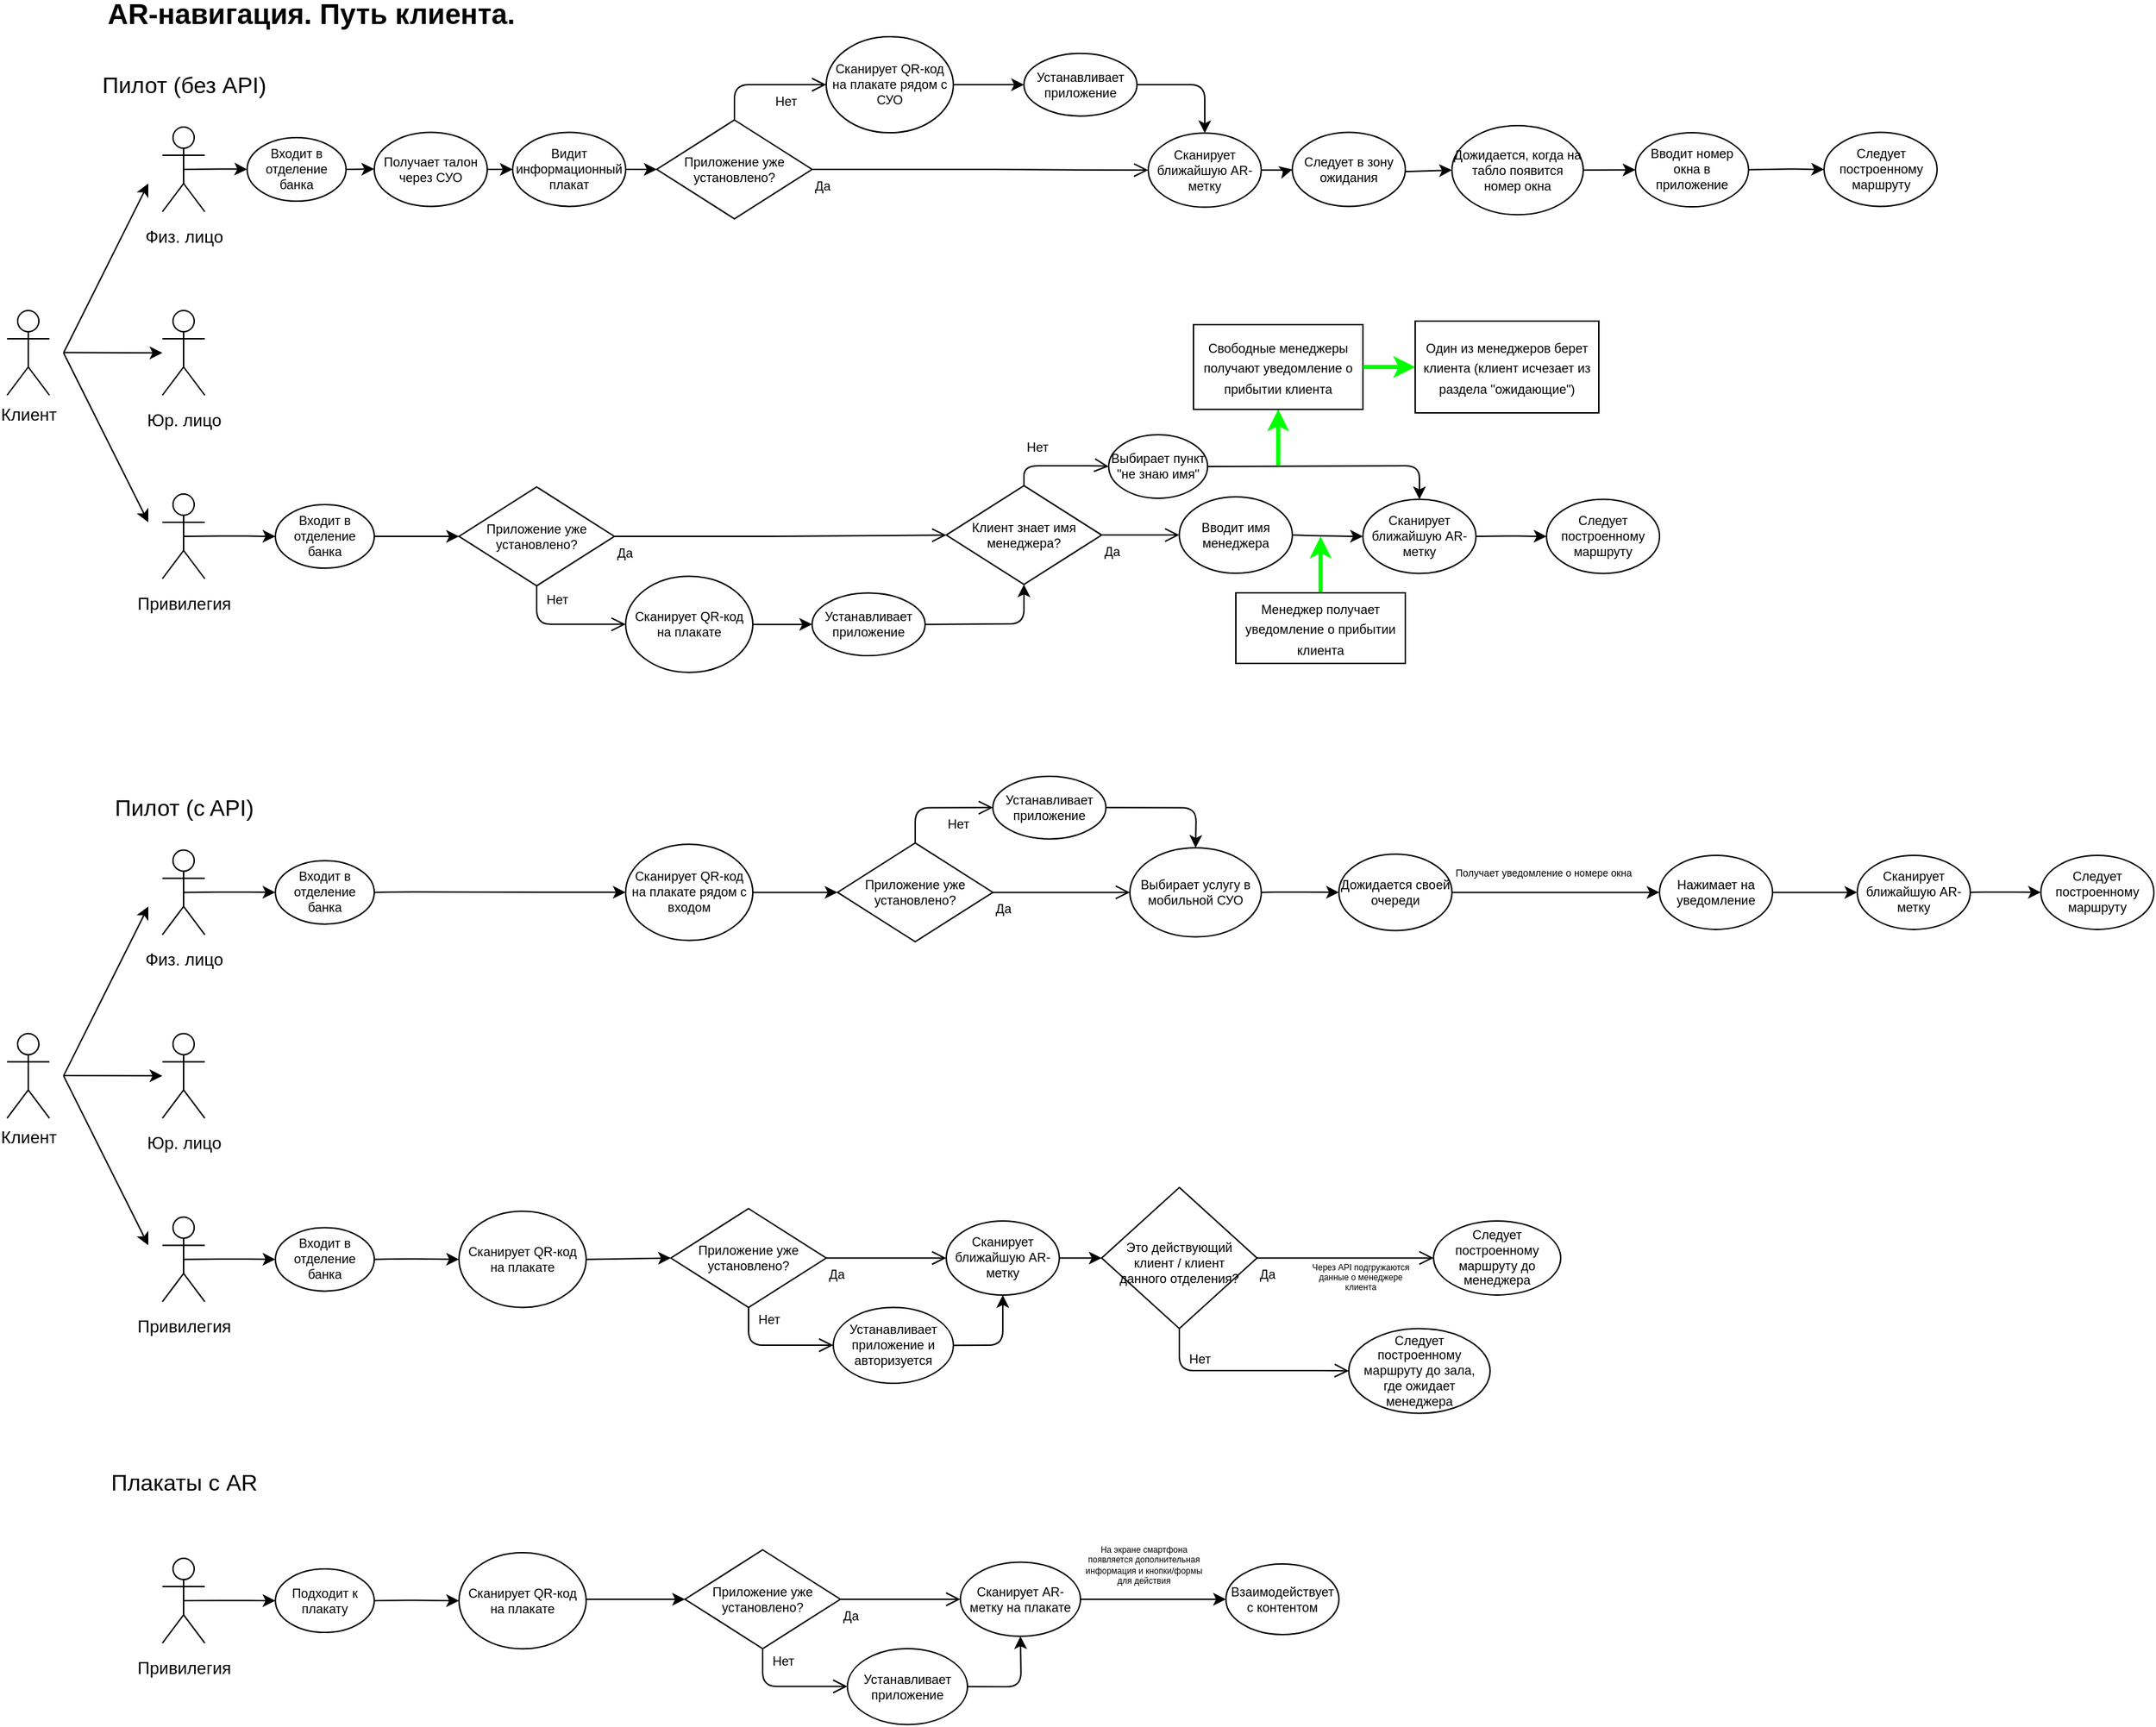 <mxfile version="14.0.3" type="github">
  <diagram id="Rl4V-yFyULAMdKKbUMDl" name="Page-1">
    <mxGraphModel dx="1034" dy="491" grid="1" gridSize="10" guides="1" tooltips="1" connect="1" arrows="1" fold="1" page="1" pageScale="1" pageWidth="827" pageHeight="1169" math="0" shadow="0">
      <root>
        <mxCell id="0" />
        <mxCell id="1" parent="0" />
        <mxCell id="6beYRVkDOcadKEBixAy4-1" value="&lt;p class=&quot;MsoNormal&quot; style=&quot;margin: 0cm 0cm 8pt; line-height: 15.693px; font-size: 20px;&quot;&gt;&lt;span style=&quot;font-size: 20px;&quot;&gt;&lt;span lang=&quot;EN-US&quot; style=&quot;font-size: 20px; line-height: 17.12px;&quot;&gt;AR&lt;/span&gt;&lt;/span&gt;&lt;span style=&quot;font-size: 20px;&quot;&gt;&lt;span style=&quot;font-size: 20px; line-height: 17.12px;&quot;&gt;-навигация. Путь клиента.&lt;/span&gt;&lt;/span&gt;&lt;/p&gt;" style="text;html=1;align=center;verticalAlign=middle;resizable=0;points=[];autosize=1;fontFamily=Helvetica;fontStyle=1;fontSize=20;" parent="1" vertex="1">
          <mxGeometry x="80" y="50" width="310" height="30" as="geometry" />
        </mxCell>
        <mxCell id="6beYRVkDOcadKEBixAy4-2" value="Клиент" style="shape=umlActor;verticalLabelPosition=bottom;verticalAlign=top;html=1;outlineConnect=0;fontFamily=Helvetica;align=center;" parent="1" vertex="1">
          <mxGeometry x="20" y="270" width="30" height="60" as="geometry" />
        </mxCell>
        <mxCell id="6beYRVkDOcadKEBixAy4-3" value="Пилот (без API)" style="text;html=1;align=center;verticalAlign=middle;resizable=0;points=[];autosize=1;fontSize=16;fontFamily=Helvetica;" parent="1" vertex="1">
          <mxGeometry x="80" y="100" width="130" height="20" as="geometry" />
        </mxCell>
        <mxCell id="6beYRVkDOcadKEBixAy4-6" value="" style="endArrow=classic;html=1;fontFamily=Helvetica;fontSize=16;" parent="1" edge="1">
          <mxGeometry width="50" height="50" relative="1" as="geometry">
            <mxPoint x="60" y="300" as="sourcePoint" />
            <mxPoint x="120" y="180" as="targetPoint" />
          </mxGeometry>
        </mxCell>
        <mxCell id="6beYRVkDOcadKEBixAy4-7" value="" style="endArrow=classic;html=1;fontFamily=Helvetica;fontSize=16;" parent="1" edge="1">
          <mxGeometry width="50" height="50" relative="1" as="geometry">
            <mxPoint x="60" y="299.76" as="sourcePoint" />
            <mxPoint x="130" y="300" as="targetPoint" />
          </mxGeometry>
        </mxCell>
        <mxCell id="6beYRVkDOcadKEBixAy4-8" value="" style="endArrow=classic;html=1;fontFamily=Helvetica;fontSize=16;" parent="1" edge="1">
          <mxGeometry width="50" height="50" relative="1" as="geometry">
            <mxPoint x="60" y="300" as="sourcePoint" />
            <mxPoint x="120" y="420" as="targetPoint" />
          </mxGeometry>
        </mxCell>
        <mxCell id="6beYRVkDOcadKEBixAy4-9" value="&lt;font style=&quot;font-size: 12px&quot;&gt;Физ. лицо&lt;/font&gt;" style="shape=umlActor;verticalLabelPosition=bottom;verticalAlign=top;html=1;outlineConnect=0;fontFamily=Helvetica;fontSize=16;align=center;" parent="1" vertex="1">
          <mxGeometry x="130" y="140" width="30" height="60" as="geometry" />
        </mxCell>
        <mxCell id="6beYRVkDOcadKEBixAy4-10" value="&lt;font style=&quot;font-size: 12px&quot;&gt;Юр. лицо&lt;/font&gt;" style="shape=umlActor;verticalLabelPosition=bottom;verticalAlign=top;html=1;outlineConnect=0;fontFamily=Helvetica;fontSize=16;align=center;" parent="1" vertex="1">
          <mxGeometry x="130" y="270" width="30" height="60" as="geometry" />
        </mxCell>
        <mxCell id="6beYRVkDOcadKEBixAy4-11" value="&lt;font style=&quot;font-size: 12px&quot;&gt;Привилегия&lt;/font&gt;" style="shape=umlActor;verticalLabelPosition=bottom;verticalAlign=top;html=1;outlineConnect=0;fontFamily=Helvetica;fontSize=16;align=center;" parent="1" vertex="1">
          <mxGeometry x="130" y="400" width="30" height="60" as="geometry" />
        </mxCell>
        <mxCell id="6beYRVkDOcadKEBixAy4-12" value="" style="endArrow=classic;html=1;fontFamily=Helvetica;fontSize=16;entryX=0;entryY=0.5;entryDx=0;entryDy=0;exitX=0.5;exitY=0.5;exitDx=0;exitDy=0;exitPerimeter=0;" parent="1" source="6beYRVkDOcadKEBixAy4-9" target="6beYRVkDOcadKEBixAy4-17" edge="1">
          <mxGeometry width="50" height="50" relative="1" as="geometry">
            <mxPoint x="170" y="169.71" as="sourcePoint" />
            <mxPoint x="200" y="169.71" as="targetPoint" />
            <Array as="points">
              <mxPoint x="180" y="169.71" />
            </Array>
          </mxGeometry>
        </mxCell>
        <mxCell id="6beYRVkDOcadKEBixAy4-17" value="Входит в отделение банка" style="ellipse;fontFamily=Helvetica;fontSize=9;align=center;verticalAlign=middle;horizontal=1;spacing=2;whiteSpace=wrap;html=1;" parent="1" vertex="1">
          <mxGeometry x="190" y="147.5" width="70" height="45" as="geometry" />
        </mxCell>
        <mxCell id="6beYRVkDOcadKEBixAy4-24" value="" style="endArrow=classic;html=1;fontFamily=Helvetica;fontSize=16;entryX=0;entryY=0.5;entryDx=0;entryDy=0;exitX=0.5;exitY=0.5;exitDx=0;exitDy=0;exitPerimeter=0;" parent="1" source="6beYRVkDOcadKEBixAy4-11" target="6beYRVkDOcadKEBixAy4-25" edge="1">
          <mxGeometry width="50" height="50" relative="1" as="geometry">
            <mxPoint x="170" y="429.71" as="sourcePoint" />
            <mxPoint x="200" y="429.71" as="targetPoint" />
            <Array as="points">
              <mxPoint x="180" y="429.71" />
            </Array>
          </mxGeometry>
        </mxCell>
        <mxCell id="zda39viZkUBvIgCVlpMY-14" value="" style="edgeStyle=orthogonalEdgeStyle;rounded=0;orthogonalLoop=1;jettySize=auto;html=1;strokeColor=#000000;strokeWidth=1;" edge="1" parent="1" source="6beYRVkDOcadKEBixAy4-25" target="6beYRVkDOcadKEBixAy4-73">
          <mxGeometry relative="1" as="geometry" />
        </mxCell>
        <mxCell id="6beYRVkDOcadKEBixAy4-25" value="Входит в отделение банка" style="ellipse;fontFamily=Helvetica;fontSize=9;align=center;verticalAlign=middle;horizontal=1;spacing=2;whiteSpace=wrap;html=1;" parent="1" vertex="1">
          <mxGeometry x="210" y="407.5" width="70" height="45" as="geometry" />
        </mxCell>
        <mxCell id="6beYRVkDOcadKEBixAy4-32" value="" style="endArrow=classic;html=1;fontFamily=Helvetica;fontSize=16;entryX=0;entryY=0.5;entryDx=0;entryDy=0;exitX=1;exitY=0.5;exitDx=0;exitDy=0;" parent="1" source="6beYRVkDOcadKEBixAy4-17" target="6beYRVkDOcadKEBixAy4-33" edge="1">
          <mxGeometry width="50" height="50" relative="1" as="geometry">
            <mxPoint x="262" y="170" as="sourcePoint" />
            <mxPoint x="300" y="169.71" as="targetPoint" />
            <Array as="points">
              <mxPoint x="280" y="169.71" />
            </Array>
          </mxGeometry>
        </mxCell>
        <mxCell id="zda39viZkUBvIgCVlpMY-19" value="" style="edgeStyle=orthogonalEdgeStyle;rounded=0;orthogonalLoop=1;jettySize=auto;html=1;strokeColor=#000000;strokeWidth=1;" edge="1" parent="1" source="6beYRVkDOcadKEBixAy4-33" target="zda39viZkUBvIgCVlpMY-18">
          <mxGeometry relative="1" as="geometry" />
        </mxCell>
        <mxCell id="6beYRVkDOcadKEBixAy4-33" value="Получает талон через СУО" style="ellipse;fontFamily=Helvetica;fontSize=9;align=center;verticalAlign=middle;horizontal=1;spacing=2;whiteSpace=wrap;html=1;" parent="1" vertex="1">
          <mxGeometry x="280" y="143.75" width="80" height="52.5" as="geometry" />
        </mxCell>
        <mxCell id="zda39viZkUBvIgCVlpMY-11" value="" style="edgeStyle=orthogonalEdgeStyle;rounded=0;orthogonalLoop=1;jettySize=auto;html=1;strokeWidth=1;" edge="1" parent="1" source="6beYRVkDOcadKEBixAy4-35" target="6beYRVkDOcadKEBixAy4-50">
          <mxGeometry relative="1" as="geometry" />
        </mxCell>
        <mxCell id="6beYRVkDOcadKEBixAy4-35" value="Сканирует QR-код на плакате рядом с СУО" style="ellipse;fontFamily=Helvetica;fontSize=9;align=center;verticalAlign=middle;horizontal=1;spacing=2;whiteSpace=wrap;html=1;" parent="1" vertex="1">
          <mxGeometry x="600" y="75.94" width="90" height="68.12" as="geometry" />
        </mxCell>
        <mxCell id="6beYRVkDOcadKEBixAy4-46" value="Приложение уже установлено?" style="rhombus;whiteSpace=wrap;html=1;fontFamily=Helvetica;fontSize=9;align=center;fillColor=none;" parent="1" vertex="1">
          <mxGeometry x="480" y="135" width="110" height="70" as="geometry" />
        </mxCell>
        <mxCell id="6beYRVkDOcadKEBixAy4-47" value="Нет" style="edgeStyle=orthogonalEdgeStyle;html=1;align=left;verticalAlign=bottom;endArrow=open;endSize=8;fontFamily=Helvetica;fontSize=9;exitX=0.5;exitY=0;exitDx=0;exitDy=0;" parent="1" source="6beYRVkDOcadKEBixAy4-46" edge="1">
          <mxGeometry x="0.143" y="-20" relative="1" as="geometry">
            <mxPoint x="600" y="110" as="targetPoint" />
            <Array as="points">
              <mxPoint x="535" y="110" />
            </Array>
            <mxPoint as="offset" />
          </mxGeometry>
        </mxCell>
        <mxCell id="6beYRVkDOcadKEBixAy4-48" value="Да" style="edgeStyle=orthogonalEdgeStyle;html=1;align=left;verticalAlign=top;endArrow=open;endSize=8;fontFamily=Helvetica;fontSize=9;exitX=1;exitY=0.5;exitDx=0;exitDy=0;entryX=0;entryY=0.5;entryDx=0;entryDy=0;" parent="1" source="6beYRVkDOcadKEBixAy4-46" target="zda39viZkUBvIgCVlpMY-20" edge="1">
          <mxGeometry x="-1" relative="1" as="geometry">
            <mxPoint x="820" y="170" as="targetPoint" />
            <mxPoint x="750" y="170" as="sourcePoint" />
          </mxGeometry>
        </mxCell>
        <mxCell id="6beYRVkDOcadKEBixAy4-49" value="" style="endArrow=classic;html=1;fontFamily=Helvetica;fontSize=9;entryX=0;entryY=0.5;entryDx=0;entryDy=0;" parent="1" target="6beYRVkDOcadKEBixAy4-46" edge="1">
          <mxGeometry width="50" height="50" relative="1" as="geometry">
            <mxPoint x="440" y="170" as="sourcePoint" />
            <mxPoint x="610" y="170" as="targetPoint" />
          </mxGeometry>
        </mxCell>
        <mxCell id="6beYRVkDOcadKEBixAy4-50" value="Устанавливает приложение" style="ellipse;fontFamily=Helvetica;fontSize=9;align=center;verticalAlign=middle;horizontal=1;spacing=2;whiteSpace=wrap;html=1;" parent="1" vertex="1">
          <mxGeometry x="740" y="87.82" width="80" height="44.37" as="geometry" />
        </mxCell>
        <mxCell id="6beYRVkDOcadKEBixAy4-52" value="" style="endArrow=classic;html=1;strokeColor=#000000;fontFamily=Helvetica;fontSize=9;exitX=1;exitY=0.5;exitDx=0;exitDy=0;entryX=0.5;entryY=0;entryDx=0;entryDy=0;" parent="1" source="6beYRVkDOcadKEBixAy4-50" target="zda39viZkUBvIgCVlpMY-20" edge="1">
          <mxGeometry width="50" height="50" relative="1" as="geometry">
            <mxPoint x="820" y="110" as="sourcePoint" />
            <mxPoint x="870" y="130" as="targetPoint" />
            <Array as="points">
              <mxPoint x="868" y="110" />
            </Array>
          </mxGeometry>
        </mxCell>
        <mxCell id="6beYRVkDOcadKEBixAy4-53" value="Дожидается, когда на табло появится номер окна" style="ellipse;fontFamily=Helvetica;fontSize=9;align=center;verticalAlign=middle;horizontal=1;spacing=2;whiteSpace=wrap;html=1;" parent="1" vertex="1">
          <mxGeometry x="1043" y="138.99" width="93" height="63.13" as="geometry" />
        </mxCell>
        <mxCell id="6beYRVkDOcadKEBixAy4-54" value="" style="endArrow=classic;html=1;fontFamily=Helvetica;fontSize=16;exitX=1;exitY=0.5;exitDx=0;exitDy=0;entryX=0;entryY=0.5;entryDx=0;entryDy=0;" parent="1" source="6beYRVkDOcadKEBixAy4-53" target="6beYRVkDOcadKEBixAy4-55" edge="1">
          <mxGeometry width="50" height="50" relative="1" as="geometry">
            <mxPoint x="1006.5" y="169.71" as="sourcePoint" />
            <mxPoint x="1036.5" y="169.71" as="targetPoint" />
            <Array as="points" />
          </mxGeometry>
        </mxCell>
        <mxCell id="6beYRVkDOcadKEBixAy4-55" value="Вводит номер окна в приложение" style="ellipse;fontFamily=Helvetica;fontSize=9;align=center;verticalAlign=middle;horizontal=1;spacing=2;whiteSpace=wrap;html=1;" parent="1" vertex="1">
          <mxGeometry x="1173" y="144.06" width="80" height="52.5" as="geometry" />
        </mxCell>
        <mxCell id="6beYRVkDOcadKEBixAy4-63" value="" style="endArrow=classic;html=1;fontFamily=Helvetica;fontSize=16;exitX=1;exitY=0.5;exitDx=0;exitDy=0;entryX=0;entryY=0.5;entryDx=0;entryDy=0;" parent="1" source="6beYRVkDOcadKEBixAy4-55" target="6beYRVkDOcadKEBixAy4-64" edge="1">
          <mxGeometry width="50" height="50" relative="1" as="geometry">
            <mxPoint x="1256.5" y="170" as="sourcePoint" />
            <mxPoint x="1296.5" y="169.71" as="targetPoint" />
            <Array as="points">
              <mxPoint x="1276.5" y="169.71" />
            </Array>
          </mxGeometry>
        </mxCell>
        <mxCell id="6beYRVkDOcadKEBixAy4-64" value="Следует построенному маршруту" style="ellipse;fontFamily=Helvetica;fontSize=9;align=center;verticalAlign=middle;horizontal=1;spacing=2;whiteSpace=wrap;html=1;" parent="1" vertex="1">
          <mxGeometry x="1306.5" y="143.75" width="80" height="52.5" as="geometry" />
        </mxCell>
        <mxCell id="zda39viZkUBvIgCVlpMY-17" value="" style="edgeStyle=orthogonalEdgeStyle;rounded=0;orthogonalLoop=1;jettySize=auto;html=1;strokeColor=#000000;strokeWidth=1;" edge="1" parent="1" source="6beYRVkDOcadKEBixAy4-66" target="6beYRVkDOcadKEBixAy4-80">
          <mxGeometry relative="1" as="geometry" />
        </mxCell>
        <mxCell id="6beYRVkDOcadKEBixAy4-66" value="Сканирует QR-код на плакате" style="ellipse;fontFamily=Helvetica;fontSize=9;align=center;verticalAlign=middle;horizontal=1;spacing=2;whiteSpace=wrap;html=1;" parent="1" vertex="1">
          <mxGeometry x="458" y="458.25" width="90" height="68.12" as="geometry" />
        </mxCell>
        <mxCell id="6beYRVkDOcadKEBixAy4-73" value="Приложение уже установлено?" style="rhombus;whiteSpace=wrap;html=1;fontFamily=Helvetica;fontSize=9;align=center;fillColor=none;" parent="1" vertex="1">
          <mxGeometry x="340" y="395" width="110" height="70" as="geometry" />
        </mxCell>
        <mxCell id="6beYRVkDOcadKEBixAy4-74" value="Нет" style="edgeStyle=orthogonalEdgeStyle;html=1;align=left;verticalAlign=bottom;endArrow=open;endSize=8;fontFamily=Helvetica;fontSize=9;exitX=0.5;exitY=1;exitDx=0;exitDy=0;entryX=0;entryY=0.5;entryDx=0;entryDy=0;" parent="1" source="6beYRVkDOcadKEBixAy4-73" target="6beYRVkDOcadKEBixAy4-66" edge="1">
          <mxGeometry x="-0.606" y="5" relative="1" as="geometry">
            <mxPoint x="450" y="490" as="targetPoint" />
            <Array as="points">
              <mxPoint x="395" y="492" />
            </Array>
            <mxPoint as="offset" />
          </mxGeometry>
        </mxCell>
        <mxCell id="6beYRVkDOcadKEBixAy4-75" value="Да" style="edgeStyle=orthogonalEdgeStyle;html=1;align=left;verticalAlign=top;endArrow=open;endSize=8;fontFamily=Helvetica;fontSize=9;exitX=1;exitY=0.5;exitDx=0;exitDy=0;" parent="1" source="6beYRVkDOcadKEBixAy4-73" target="6beYRVkDOcadKEBixAy4-84" edge="1">
          <mxGeometry x="-1" relative="1" as="geometry">
            <mxPoint x="535" y="429.06" as="targetPoint" />
            <mxPoint x="470" y="429.06" as="sourcePoint" />
          </mxGeometry>
        </mxCell>
        <mxCell id="6beYRVkDOcadKEBixAy4-80" value="Устанавливает приложение" style="ellipse;fontFamily=Helvetica;fontSize=9;align=center;verticalAlign=middle;horizontal=1;spacing=2;whiteSpace=wrap;html=1;" parent="1" vertex="1">
          <mxGeometry x="590" y="470.13" width="80" height="44.37" as="geometry" />
        </mxCell>
        <mxCell id="6beYRVkDOcadKEBixAy4-81" value="" style="endArrow=classic;html=1;strokeColor=#000000;fontFamily=Helvetica;fontSize=9;entryX=0.5;entryY=1;entryDx=0;entryDy=0;exitX=1;exitY=0.5;exitDx=0;exitDy=0;" parent="1" source="6beYRVkDOcadKEBixAy4-80" target="6beYRVkDOcadKEBixAy4-84" edge="1">
          <mxGeometry width="50" height="50" relative="1" as="geometry">
            <mxPoint x="670" y="492" as="sourcePoint" />
            <mxPoint x="745" y="470" as="targetPoint" />
            <Array as="points">
              <mxPoint x="740" y="492" />
            </Array>
          </mxGeometry>
        </mxCell>
        <mxCell id="6beYRVkDOcadKEBixAy4-84" value="Клиент знает имя менеджера?" style="rhombus;whiteSpace=wrap;html=1;fontFamily=Helvetica;fontSize=9;align=center;fillColor=none;" parent="1" vertex="1">
          <mxGeometry x="685" y="394.06" width="110" height="70" as="geometry" />
        </mxCell>
        <mxCell id="6beYRVkDOcadKEBixAy4-85" value="Нет" style="edgeStyle=orthogonalEdgeStyle;html=1;align=left;verticalAlign=bottom;endArrow=open;endSize=8;fontFamily=Helvetica;fontSize=9;exitX=0.5;exitY=0;exitDx=0;exitDy=0;entryX=0;entryY=0.5;entryDx=0;entryDy=0;" parent="1" source="6beYRVkDOcadKEBixAy4-84" target="6beYRVkDOcadKEBixAy4-88" edge="1">
          <mxGeometry x="-0.606" y="5" relative="1" as="geometry">
            <mxPoint x="795" y="380" as="targetPoint" />
            <Array as="points">
              <mxPoint x="740" y="380" />
              <mxPoint x="795" y="380" />
            </Array>
            <mxPoint as="offset" />
          </mxGeometry>
        </mxCell>
        <mxCell id="6beYRVkDOcadKEBixAy4-86" value="Да" style="edgeStyle=orthogonalEdgeStyle;html=1;align=left;verticalAlign=top;endArrow=open;endSize=8;fontFamily=Helvetica;fontSize=9;exitX=1;exitY=0.5;exitDx=0;exitDy=0;entryX=0;entryY=0.5;entryDx=0;entryDy=0;" parent="1" source="6beYRVkDOcadKEBixAy4-84" target="6beYRVkDOcadKEBixAy4-87" edge="1">
          <mxGeometry x="-1" relative="1" as="geometry">
            <mxPoint x="840" y="429" as="targetPoint" />
            <mxPoint x="815" y="429.06" as="sourcePoint" />
          </mxGeometry>
        </mxCell>
        <mxCell id="6beYRVkDOcadKEBixAy4-87" value="Вводит имя менеджера" style="ellipse;fontFamily=Helvetica;fontSize=9;align=center;verticalAlign=middle;horizontal=1;spacing=2;whiteSpace=wrap;html=1;" parent="1" vertex="1">
          <mxGeometry x="850" y="402.03" width="80" height="54.06" as="geometry" />
        </mxCell>
        <mxCell id="6beYRVkDOcadKEBixAy4-88" value="Выбирает пункт &quot;не знаю имя&quot;" style="ellipse;fontFamily=Helvetica;fontSize=9;align=center;verticalAlign=middle;horizontal=1;spacing=2;whiteSpace=wrap;html=1;" parent="1" vertex="1">
          <mxGeometry x="800" y="357.97" width="70" height="45" as="geometry" />
        </mxCell>
        <mxCell id="6beYRVkDOcadKEBixAy4-90" value="" style="endArrow=classic;html=1;fontFamily=Helvetica;fontSize=16;exitX=1;exitY=0.5;exitDx=0;exitDy=0;entryX=0;entryY=0.5;entryDx=0;entryDy=0;" parent="1" source="6beYRVkDOcadKEBixAy4-87" target="6beYRVkDOcadKEBixAy4-91" edge="1">
          <mxGeometry width="50" height="50" relative="1" as="geometry">
            <mxPoint x="940.0" y="429.71" as="sourcePoint" />
            <mxPoint x="970.0" y="429.71" as="targetPoint" />
            <Array as="points">
              <mxPoint x="950" y="429.71" />
            </Array>
          </mxGeometry>
        </mxCell>
        <mxCell id="6beYRVkDOcadKEBixAy4-91" value="Сканирует ближайшую AR-метку" style="ellipse;fontFamily=Helvetica;fontSize=9;align=center;verticalAlign=middle;horizontal=1;spacing=2;whiteSpace=wrap;html=1;" parent="1" vertex="1">
          <mxGeometry x="980" y="403.75" width="80" height="52.5" as="geometry" />
        </mxCell>
        <mxCell id="6beYRVkDOcadKEBixAy4-92" value="" style="endArrow=classic;html=1;fontFamily=Helvetica;fontSize=16;exitX=1;exitY=0.5;exitDx=0;exitDy=0;entryX=0;entryY=0.5;entryDx=0;entryDy=0;" parent="1" source="6beYRVkDOcadKEBixAy4-91" target="6beYRVkDOcadKEBixAy4-93" edge="1">
          <mxGeometry width="50" height="50" relative="1" as="geometry">
            <mxPoint x="1070" y="429.71" as="sourcePoint" />
            <mxPoint x="1100" y="429.71" as="targetPoint" />
            <Array as="points">
              <mxPoint x="1080" y="429.71" />
            </Array>
          </mxGeometry>
        </mxCell>
        <mxCell id="6beYRVkDOcadKEBixAy4-93" value="Следует построенному маршруту" style="ellipse;fontFamily=Helvetica;fontSize=9;align=center;verticalAlign=middle;horizontal=1;spacing=2;whiteSpace=wrap;html=1;" parent="1" vertex="1">
          <mxGeometry x="1110" y="403.75" width="80" height="52.5" as="geometry" />
        </mxCell>
        <mxCell id="6beYRVkDOcadKEBixAy4-95" value="" style="endArrow=classic;html=1;labelBackgroundColor=none;strokeColor=#000000;fontFamily=Helvetica;fontSize=9;fontColor=#999999;exitX=1;exitY=0.5;exitDx=0;exitDy=0;entryX=0.5;entryY=0;entryDx=0;entryDy=0;" parent="1" source="6beYRVkDOcadKEBixAy4-88" target="6beYRVkDOcadKEBixAy4-91" edge="1">
          <mxGeometry width="50" height="50" relative="1" as="geometry">
            <mxPoint x="880" y="380" as="sourcePoint" />
            <mxPoint x="1020" y="400" as="targetPoint" />
            <Array as="points">
              <mxPoint x="1020" y="380" />
            </Array>
          </mxGeometry>
        </mxCell>
        <mxCell id="xebTYlJ-SDRPZuFSlQb_-50" value="Клиент" style="shape=umlActor;verticalLabelPosition=bottom;verticalAlign=top;html=1;outlineConnect=0;fontFamily=Helvetica;align=center;" parent="1" vertex="1">
          <mxGeometry x="20" y="782.19" width="30" height="60" as="geometry" />
        </mxCell>
        <mxCell id="xebTYlJ-SDRPZuFSlQb_-51" value="Пилот (c API)" style="text;html=1;align=center;verticalAlign=middle;resizable=0;points=[];autosize=1;fontSize=16;fontFamily=Helvetica;" parent="1" vertex="1">
          <mxGeometry x="85" y="612.19" width="120" height="20" as="geometry" />
        </mxCell>
        <mxCell id="xebTYlJ-SDRPZuFSlQb_-52" value="" style="endArrow=classic;html=1;fontFamily=Helvetica;fontSize=16;" parent="1" edge="1">
          <mxGeometry width="50" height="50" relative="1" as="geometry">
            <mxPoint x="60.0" y="812.19" as="sourcePoint" />
            <mxPoint x="120.0" y="692.19" as="targetPoint" />
          </mxGeometry>
        </mxCell>
        <mxCell id="xebTYlJ-SDRPZuFSlQb_-53" value="" style="endArrow=classic;html=1;fontFamily=Helvetica;fontSize=16;" parent="1" edge="1">
          <mxGeometry width="50" height="50" relative="1" as="geometry">
            <mxPoint x="60.0" y="811.95" as="sourcePoint" />
            <mxPoint x="130.0" y="812.19" as="targetPoint" />
          </mxGeometry>
        </mxCell>
        <mxCell id="xebTYlJ-SDRPZuFSlQb_-54" value="" style="endArrow=classic;html=1;fontFamily=Helvetica;fontSize=16;" parent="1" edge="1">
          <mxGeometry width="50" height="50" relative="1" as="geometry">
            <mxPoint x="60.0" y="812.19" as="sourcePoint" />
            <mxPoint x="120.0" y="932.19" as="targetPoint" />
          </mxGeometry>
        </mxCell>
        <mxCell id="xebTYlJ-SDRPZuFSlQb_-55" value="&lt;font style=&quot;font-size: 12px&quot;&gt;Физ. лицо&lt;/font&gt;" style="shape=umlActor;verticalLabelPosition=bottom;verticalAlign=top;html=1;outlineConnect=0;fontFamily=Helvetica;fontSize=16;align=center;" parent="1" vertex="1">
          <mxGeometry x="130" y="652.19" width="30" height="60" as="geometry" />
        </mxCell>
        <mxCell id="xebTYlJ-SDRPZuFSlQb_-56" value="&lt;font style=&quot;font-size: 12px&quot;&gt;Юр. лицо&lt;/font&gt;" style="shape=umlActor;verticalLabelPosition=bottom;verticalAlign=top;html=1;outlineConnect=0;fontFamily=Helvetica;fontSize=16;align=center;" parent="1" vertex="1">
          <mxGeometry x="130" y="782.19" width="30" height="60" as="geometry" />
        </mxCell>
        <mxCell id="xebTYlJ-SDRPZuFSlQb_-57" value="&lt;font style=&quot;font-size: 12px&quot;&gt;Привилегия&lt;/font&gt;" style="shape=umlActor;verticalLabelPosition=bottom;verticalAlign=top;html=1;outlineConnect=0;fontFamily=Helvetica;fontSize=16;align=center;" parent="1" vertex="1">
          <mxGeometry x="130" y="912.19" width="30" height="60" as="geometry" />
        </mxCell>
        <mxCell id="xebTYlJ-SDRPZuFSlQb_-58" value="" style="endArrow=classic;html=1;fontFamily=Helvetica;fontSize=16;entryX=0;entryY=0.5;entryDx=0;entryDy=0;exitX=0.5;exitY=0.5;exitDx=0;exitDy=0;exitPerimeter=0;" parent="1" source="xebTYlJ-SDRPZuFSlQb_-55" target="xebTYlJ-SDRPZuFSlQb_-59" edge="1">
          <mxGeometry width="50" height="50" relative="1" as="geometry">
            <mxPoint x="170" y="681.9" as="sourcePoint" />
            <mxPoint x="200" y="681.9" as="targetPoint" />
            <Array as="points">
              <mxPoint x="180" y="681.9" />
            </Array>
          </mxGeometry>
        </mxCell>
        <mxCell id="xebTYlJ-SDRPZuFSlQb_-59" value="Входит в отделение банка" style="ellipse;fontFamily=Helvetica;fontSize=9;align=center;verticalAlign=middle;horizontal=1;spacing=2;whiteSpace=wrap;html=1;" parent="1" vertex="1">
          <mxGeometry x="210" y="659.69" width="70" height="45" as="geometry" />
        </mxCell>
        <mxCell id="xebTYlJ-SDRPZuFSlQb_-60" value="" style="endArrow=classic;html=1;fontFamily=Helvetica;fontSize=16;entryX=0;entryY=0.5;entryDx=0;entryDy=0;exitX=0.5;exitY=0.5;exitDx=0;exitDy=0;exitPerimeter=0;" parent="1" source="xebTYlJ-SDRPZuFSlQb_-57" target="xebTYlJ-SDRPZuFSlQb_-61" edge="1">
          <mxGeometry width="50" height="50" relative="1" as="geometry">
            <mxPoint x="170" y="941.9" as="sourcePoint" />
            <mxPoint x="200" y="941.9" as="targetPoint" />
            <Array as="points">
              <mxPoint x="180" y="941.9" />
            </Array>
          </mxGeometry>
        </mxCell>
        <mxCell id="xebTYlJ-SDRPZuFSlQb_-61" value="Входит в отделение банка" style="ellipse;fontFamily=Helvetica;fontSize=9;align=center;verticalAlign=middle;horizontal=1;spacing=2;whiteSpace=wrap;html=1;" parent="1" vertex="1">
          <mxGeometry x="210" y="919.69" width="70" height="45" as="geometry" />
        </mxCell>
        <mxCell id="xebTYlJ-SDRPZuFSlQb_-62" value="" style="endArrow=classic;html=1;fontFamily=Helvetica;fontSize=16;entryX=0;entryY=0.5;entryDx=0;entryDy=0;exitX=1;exitY=0.5;exitDx=0;exitDy=0;" parent="1" source="xebTYlJ-SDRPZuFSlQb_-59" target="xebTYlJ-SDRPZuFSlQb_-65" edge="1">
          <mxGeometry width="50" height="50" relative="1" as="geometry">
            <mxPoint x="282" y="682.19" as="sourcePoint" />
            <mxPoint x="330.0" y="682.19" as="targetPoint" />
            <Array as="points">
              <mxPoint x="300" y="681.9" />
            </Array>
          </mxGeometry>
        </mxCell>
        <mxCell id="xebTYlJ-SDRPZuFSlQb_-65" value="Сканирует QR-код на плакате рядом с входом" style="ellipse;fontFamily=Helvetica;fontSize=9;align=center;verticalAlign=middle;horizontal=1;spacing=2;whiteSpace=wrap;html=1;" parent="1" vertex="1">
          <mxGeometry x="458" y="648.13" width="90" height="68.12" as="geometry" />
        </mxCell>
        <mxCell id="xebTYlJ-SDRPZuFSlQb_-66" value="Приложение уже установлено?" style="rhombus;whiteSpace=wrap;html=1;fontFamily=Helvetica;fontSize=9;align=center;fillColor=none;" parent="1" vertex="1">
          <mxGeometry x="608" y="647.19" width="110" height="70" as="geometry" />
        </mxCell>
        <mxCell id="xebTYlJ-SDRPZuFSlQb_-67" value="Нет" style="edgeStyle=orthogonalEdgeStyle;html=1;align=left;verticalAlign=bottom;endArrow=open;endSize=8;fontFamily=Helvetica;fontSize=9;exitX=0.5;exitY=0;exitDx=0;exitDy=0;entryX=0;entryY=0.5;entryDx=0;entryDy=0;" parent="1" source="xebTYlJ-SDRPZuFSlQb_-66" target="xebTYlJ-SDRPZuFSlQb_-70" edge="1">
          <mxGeometry x="0.143" y="-20" relative="1" as="geometry">
            <mxPoint x="708" y="622.19" as="targetPoint" />
            <Array as="points">
              <mxPoint x="663" y="622.19" />
            </Array>
            <mxPoint as="offset" />
          </mxGeometry>
        </mxCell>
        <mxCell id="xebTYlJ-SDRPZuFSlQb_-68" value="Да" style="edgeStyle=orthogonalEdgeStyle;html=1;align=left;verticalAlign=top;endArrow=open;endSize=8;fontFamily=Helvetica;fontSize=9;exitX=1;exitY=0.5;exitDx=0;exitDy=0;entryX=0;entryY=0.5;entryDx=0;entryDy=0;" parent="1" source="xebTYlJ-SDRPZuFSlQb_-66" target="xebTYlJ-SDRPZuFSlQb_-72" edge="1">
          <mxGeometry x="-1" relative="1" as="geometry">
            <mxPoint x="808" y="682.19" as="targetPoint" />
            <mxPoint x="738" y="682.19" as="sourcePoint" />
          </mxGeometry>
        </mxCell>
        <mxCell id="xebTYlJ-SDRPZuFSlQb_-69" value="" style="endArrow=classic;html=1;fontFamily=Helvetica;fontSize=9;exitX=1;exitY=0.5;exitDx=0;exitDy=0;entryX=0;entryY=0.5;entryDx=0;entryDy=0;" parent="1" source="xebTYlJ-SDRPZuFSlQb_-65" target="xebTYlJ-SDRPZuFSlQb_-66" edge="1">
          <mxGeometry width="50" height="50" relative="1" as="geometry">
            <mxPoint x="558" y="682.19" as="sourcePoint" />
            <mxPoint x="598" y="682.19" as="targetPoint" />
          </mxGeometry>
        </mxCell>
        <mxCell id="xebTYlJ-SDRPZuFSlQb_-70" value="Устанавливает приложение" style="ellipse;fontFamily=Helvetica;fontSize=9;align=center;verticalAlign=middle;horizontal=1;spacing=2;whiteSpace=wrap;html=1;" parent="1" vertex="1">
          <mxGeometry x="718" y="600" width="80" height="44.37" as="geometry" />
        </mxCell>
        <mxCell id="xebTYlJ-SDRPZuFSlQb_-71" value="" style="endArrow=classic;html=1;strokeColor=#000000;fontFamily=Helvetica;fontSize=9;exitX=1;exitY=0.5;exitDx=0;exitDy=0;entryX=0.5;entryY=0;entryDx=0;entryDy=0;" parent="1" source="xebTYlJ-SDRPZuFSlQb_-70" target="xebTYlJ-SDRPZuFSlQb_-72" edge="1">
          <mxGeometry width="50" height="50" relative="1" as="geometry">
            <mxPoint x="808" y="622.19" as="sourcePoint" />
            <mxPoint x="858" y="642.19" as="targetPoint" />
            <Array as="points">
              <mxPoint x="862" y="622.19" />
            </Array>
          </mxGeometry>
        </mxCell>
        <mxCell id="xebTYlJ-SDRPZuFSlQb_-72" value="Выбирает услугу в мобильной СУО" style="ellipse;fontFamily=Helvetica;fontSize=9;align=center;verticalAlign=middle;horizontal=1;spacing=2;whiteSpace=wrap;html=1;" parent="1" vertex="1">
          <mxGeometry x="815" y="650.63" width="93" height="63.13" as="geometry" />
        </mxCell>
        <mxCell id="xebTYlJ-SDRPZuFSlQb_-73" value="" style="endArrow=classic;html=1;fontFamily=Helvetica;fontSize=16;exitX=1;exitY=0.5;exitDx=0;exitDy=0;entryX=0;entryY=0.5;entryDx=0;entryDy=0;" parent="1" source="xebTYlJ-SDRPZuFSlQb_-72" target="xebTYlJ-SDRPZuFSlQb_-97" edge="1">
          <mxGeometry width="50" height="50" relative="1" as="geometry">
            <mxPoint x="918" y="681.9" as="sourcePoint" />
            <mxPoint x="960" y="682" as="targetPoint" />
            <Array as="points">
              <mxPoint x="928" y="681.9" />
            </Array>
          </mxGeometry>
        </mxCell>
        <mxCell id="xebTYlJ-SDRPZuFSlQb_-76" value="Сканирует ближайшую AR-метку" style="ellipse;fontFamily=Helvetica;fontSize=9;align=center;verticalAlign=middle;horizontal=1;spacing=2;whiteSpace=wrap;html=1;" parent="1" vertex="1">
          <mxGeometry x="1330" y="655.94" width="80" height="52.5" as="geometry" />
        </mxCell>
        <mxCell id="xebTYlJ-SDRPZuFSlQb_-77" value="" style="endArrow=classic;html=1;fontFamily=Helvetica;fontSize=16;exitX=1;exitY=0.5;exitDx=0;exitDy=0;entryX=0;entryY=0.5;entryDx=0;entryDy=0;" parent="1" source="xebTYlJ-SDRPZuFSlQb_-76" target="xebTYlJ-SDRPZuFSlQb_-78" edge="1">
          <mxGeometry width="50" height="50" relative="1" as="geometry">
            <mxPoint x="1420" y="681.9" as="sourcePoint" />
            <mxPoint x="1450" y="681.9" as="targetPoint" />
            <Array as="points">
              <mxPoint x="1430" y="681.9" />
            </Array>
          </mxGeometry>
        </mxCell>
        <mxCell id="xebTYlJ-SDRPZuFSlQb_-78" value="Следует построенному маршруту" style="ellipse;fontFamily=Helvetica;fontSize=9;align=center;verticalAlign=middle;horizontal=1;spacing=2;whiteSpace=wrap;html=1;" parent="1" vertex="1">
          <mxGeometry x="1460" y="655.94" width="80" height="52.5" as="geometry" />
        </mxCell>
        <mxCell id="xebTYlJ-SDRPZuFSlQb_-79" value="" style="endArrow=classic;html=1;fontFamily=Helvetica;fontSize=16;exitX=1;exitY=0.5;exitDx=0;exitDy=0;entryX=0;entryY=0.5;entryDx=0;entryDy=0;" parent="1" source="xebTYlJ-SDRPZuFSlQb_-61" target="xebTYlJ-SDRPZuFSlQb_-80" edge="1">
          <mxGeometry width="50" height="50" relative="1" as="geometry">
            <mxPoint x="290" y="941.77" as="sourcePoint" />
            <mxPoint x="330" y="942.19" as="targetPoint" />
            <Array as="points">
              <mxPoint x="300" y="941.77" />
            </Array>
          </mxGeometry>
        </mxCell>
        <mxCell id="xebTYlJ-SDRPZuFSlQb_-80" value="Сканирует QR-код на плакате" style="ellipse;fontFamily=Helvetica;fontSize=9;align=center;verticalAlign=middle;horizontal=1;spacing=2;whiteSpace=wrap;html=1;" parent="1" vertex="1">
          <mxGeometry x="340" y="908.13" width="90" height="68.12" as="geometry" />
        </mxCell>
        <mxCell id="xebTYlJ-SDRPZuFSlQb_-81" value="Приложение уже установлено?" style="rhombus;whiteSpace=wrap;html=1;fontFamily=Helvetica;fontSize=9;align=center;fillColor=none;" parent="1" vertex="1">
          <mxGeometry x="490" y="906.25" width="110" height="70" as="geometry" />
        </mxCell>
        <mxCell id="xebTYlJ-SDRPZuFSlQb_-82" value="Нет" style="edgeStyle=orthogonalEdgeStyle;html=1;align=left;verticalAlign=bottom;endArrow=open;endSize=8;fontFamily=Helvetica;fontSize=9;exitX=0.5;exitY=1;exitDx=0;exitDy=0;entryX=0;entryY=0.5;entryDx=0;entryDy=0;" parent="1" source="xebTYlJ-SDRPZuFSlQb_-81" target="xebTYlJ-SDRPZuFSlQb_-85" edge="1">
          <mxGeometry x="-0.606" y="5" relative="1" as="geometry">
            <mxPoint x="570" y="1000" as="targetPoint" />
            <Array as="points">
              <mxPoint x="545" y="1003" />
              <mxPoint x="605" y="1003" />
            </Array>
            <mxPoint as="offset" />
          </mxGeometry>
        </mxCell>
        <mxCell id="xebTYlJ-SDRPZuFSlQb_-83" value="Да" style="edgeStyle=orthogonalEdgeStyle;html=1;align=left;verticalAlign=top;endArrow=open;endSize=8;fontFamily=Helvetica;fontSize=9;exitX=1;exitY=0.5;exitDx=0;exitDy=0;entryX=0;entryY=0.5;entryDx=0;entryDy=0;" parent="1" source="xebTYlJ-SDRPZuFSlQb_-81" target="xebTYlJ-SDRPZuFSlQb_-104" edge="1">
          <mxGeometry x="-1" relative="1" as="geometry">
            <mxPoint x="680" y="942" as="targetPoint" />
            <mxPoint x="620" y="941.25" as="sourcePoint" />
            <Array as="points" />
          </mxGeometry>
        </mxCell>
        <mxCell id="xebTYlJ-SDRPZuFSlQb_-84" value="" style="endArrow=classic;html=1;fontFamily=Helvetica;fontSize=9;exitX=1;exitY=0.5;exitDx=0;exitDy=0;entryX=0;entryY=0.5;entryDx=0;entryDy=0;" parent="1" source="xebTYlJ-SDRPZuFSlQb_-80" target="xebTYlJ-SDRPZuFSlQb_-81" edge="1">
          <mxGeometry width="50" height="50" relative="1" as="geometry">
            <mxPoint x="440" y="941.25" as="sourcePoint" />
            <mxPoint x="480" y="941.25" as="targetPoint" />
          </mxGeometry>
        </mxCell>
        <mxCell id="xebTYlJ-SDRPZuFSlQb_-85" value="Устанавливает приложение и авторизуется" style="ellipse;fontFamily=Helvetica;fontSize=9;align=center;verticalAlign=middle;horizontal=1;spacing=2;whiteSpace=wrap;html=1;" parent="1" vertex="1">
          <mxGeometry x="605" y="976.25" width="85" height="53.75" as="geometry" />
        </mxCell>
        <mxCell id="xebTYlJ-SDRPZuFSlQb_-87" value="Это действующий клиент / клиент данного отделения?" style="rhombus;whiteSpace=wrap;html=1;fontFamily=Helvetica;fontSize=9;align=center;fillColor=none;spacingLeft=11;spacingRight=11;spacingTop=8;" parent="1" vertex="1">
          <mxGeometry x="795" y="891.25" width="110" height="100" as="geometry" />
        </mxCell>
        <mxCell id="xebTYlJ-SDRPZuFSlQb_-88" value="Нет" style="edgeStyle=orthogonalEdgeStyle;html=1;align=left;verticalAlign=bottom;endArrow=open;endSize=8;fontFamily=Helvetica;fontSize=9;exitX=0.5;exitY=1;exitDx=0;exitDy=0;entryX=0;entryY=0.5;entryDx=0;entryDy=0;" parent="1" source="xebTYlJ-SDRPZuFSlQb_-87" target="xebTYlJ-SDRPZuFSlQb_-111" edge="1">
          <mxGeometry x="-0.606" y="5" relative="1" as="geometry">
            <mxPoint x="960" y="870" as="targetPoint" />
            <Array as="points">
              <mxPoint x="850" y="1021" />
              <mxPoint x="960" y="1021" />
            </Array>
            <mxPoint as="offset" />
          </mxGeometry>
        </mxCell>
        <mxCell id="xebTYlJ-SDRPZuFSlQb_-89" value="Да" style="edgeStyle=orthogonalEdgeStyle;html=1;align=left;verticalAlign=top;endArrow=open;endSize=8;fontFamily=Helvetica;fontSize=9;exitX=1;exitY=0.5;exitDx=0;exitDy=0;entryX=0;entryY=0.5;entryDx=0;entryDy=0;" parent="1" source="xebTYlJ-SDRPZuFSlQb_-87" target="xebTYlJ-SDRPZuFSlQb_-95" edge="1">
          <mxGeometry x="-1" relative="1" as="geometry">
            <mxPoint x="980" y="941.19" as="targetPoint" />
            <mxPoint x="885" y="857.19" as="sourcePoint" />
          </mxGeometry>
        </mxCell>
        <mxCell id="xebTYlJ-SDRPZuFSlQb_-95" value="Следует построенному маршруту до менеджера" style="ellipse;fontFamily=Helvetica;fontSize=9;align=center;verticalAlign=middle;horizontal=1;spacing=2;whiteSpace=wrap;html=1;" parent="1" vertex="1">
          <mxGeometry x="1030" y="914.94" width="90" height="52.5" as="geometry" />
        </mxCell>
        <mxCell id="xebTYlJ-SDRPZuFSlQb_-99" style="edgeStyle=orthogonalEdgeStyle;rounded=0;orthogonalLoop=1;jettySize=auto;html=1;entryX=0;entryY=0.5;entryDx=0;entryDy=0;" parent="1" source="xebTYlJ-SDRPZuFSlQb_-97" target="xebTYlJ-SDRPZuFSlQb_-102" edge="1">
          <mxGeometry relative="1" as="geometry">
            <mxPoint x="1186" y="682" as="targetPoint" />
          </mxGeometry>
        </mxCell>
        <mxCell id="xebTYlJ-SDRPZuFSlQb_-97" value="Дожидается своей очереди" style="ellipse;fontFamily=Helvetica;fontSize=9;align=center;verticalAlign=middle;horizontal=1;spacing=2;whiteSpace=wrap;html=1;" parent="1" vertex="1">
          <mxGeometry x="963" y="655.17" width="80" height="54.06" as="geometry" />
        </mxCell>
        <mxCell id="xebTYlJ-SDRPZuFSlQb_-100" value="&lt;font style=&quot;font-size: 7px;&quot;&gt;Получает уведомление о номере окна&lt;/font&gt;" style="text;html=1;strokeColor=none;fillColor=none;align=center;verticalAlign=middle;whiteSpace=wrap;rounded=0;fontSize=7;" parent="1" vertex="1">
          <mxGeometry x="1043" y="659.69" width="130" height="17.81" as="geometry" />
        </mxCell>
        <mxCell id="xebTYlJ-SDRPZuFSlQb_-103" style="edgeStyle=orthogonalEdgeStyle;rounded=0;orthogonalLoop=1;jettySize=auto;html=1;entryX=0;entryY=0.5;entryDx=0;entryDy=0;fontSize=7;" parent="1" source="xebTYlJ-SDRPZuFSlQb_-102" target="xebTYlJ-SDRPZuFSlQb_-76" edge="1">
          <mxGeometry relative="1" as="geometry" />
        </mxCell>
        <mxCell id="xebTYlJ-SDRPZuFSlQb_-102" value="Нажимает на уведомление" style="ellipse;fontFamily=Helvetica;fontSize=9;align=center;verticalAlign=middle;horizontal=1;spacing=2;whiteSpace=wrap;html=1;" parent="1" vertex="1">
          <mxGeometry x="1190" y="655.95" width="80" height="52.5" as="geometry" />
        </mxCell>
        <mxCell id="xebTYlJ-SDRPZuFSlQb_-105" style="edgeStyle=orthogonalEdgeStyle;rounded=0;orthogonalLoop=1;jettySize=auto;html=1;fontSize=9;entryX=0;entryY=0.5;entryDx=0;entryDy=0;" parent="1" source="xebTYlJ-SDRPZuFSlQb_-104" target="xebTYlJ-SDRPZuFSlQb_-87" edge="1">
          <mxGeometry relative="1" as="geometry">
            <mxPoint x="790" y="941.25" as="targetPoint" />
          </mxGeometry>
        </mxCell>
        <mxCell id="xebTYlJ-SDRPZuFSlQb_-104" value="Сканирует ближайшую AR-метку" style="ellipse;fontFamily=Helvetica;fontSize=9;align=center;verticalAlign=middle;horizontal=1;spacing=2;whiteSpace=wrap;html=1;" parent="1" vertex="1">
          <mxGeometry x="685" y="915" width="80" height="52.5" as="geometry" />
        </mxCell>
        <mxCell id="xebTYlJ-SDRPZuFSlQb_-109" value="" style="endArrow=classic;html=1;fontSize=9;entryX=0.5;entryY=1;entryDx=0;entryDy=0;exitX=1;exitY=0.5;exitDx=0;exitDy=0;" parent="1" source="xebTYlJ-SDRPZuFSlQb_-85" target="xebTYlJ-SDRPZuFSlQb_-104" edge="1">
          <mxGeometry width="50" height="50" relative="1" as="geometry">
            <mxPoint x="670" y="1030" as="sourcePoint" />
            <mxPoint x="720" y="980" as="targetPoint" />
            <Array as="points">
              <mxPoint x="725" y="1003" />
            </Array>
          </mxGeometry>
        </mxCell>
        <mxCell id="xebTYlJ-SDRPZuFSlQb_-110" value="Через API подгружаются данные о менеджере клиента" style="text;html=1;strokeColor=none;fillColor=none;align=center;verticalAlign=middle;whiteSpace=wrap;rounded=0;fontSize=6;" parent="1" vertex="1">
          <mxGeometry x="940" y="940" width="77" height="30" as="geometry" />
        </mxCell>
        <mxCell id="xebTYlJ-SDRPZuFSlQb_-111" value="Следует построенному маршруту до зала, где ожидает менеджера" style="ellipse;fontFamily=Helvetica;fontSize=9;align=center;verticalAlign=middle;horizontal=1;spacing=2;whiteSpace=wrap;html=1;spacingLeft=5;spacingRight=5;" parent="1" vertex="1">
          <mxGeometry x="970" y="991.25" width="100" height="60" as="geometry" />
        </mxCell>
        <mxCell id="xebTYlJ-SDRPZuFSlQb_-113" value="Плакаты с AR" style="text;html=1;align=center;verticalAlign=middle;resizable=0;points=[];autosize=1;fontSize=16;fontFamily=Helvetica;" parent="1" vertex="1">
          <mxGeometry x="85" y="1090" width="120" height="20" as="geometry" />
        </mxCell>
        <mxCell id="xebTYlJ-SDRPZuFSlQb_-114" value="&lt;font style=&quot;font-size: 12px&quot;&gt;Привилегия&lt;/font&gt;" style="shape=umlActor;verticalLabelPosition=bottom;verticalAlign=top;html=1;outlineConnect=0;fontFamily=Helvetica;fontSize=16;align=center;" parent="1" vertex="1">
          <mxGeometry x="130" y="1154.06" width="30" height="60" as="geometry" />
        </mxCell>
        <mxCell id="xebTYlJ-SDRPZuFSlQb_-115" value="" style="endArrow=classic;html=1;fontFamily=Helvetica;fontSize=16;entryX=0;entryY=0.5;entryDx=0;entryDy=0;exitX=0.5;exitY=0.5;exitDx=0;exitDy=0;exitPerimeter=0;" parent="1" source="xebTYlJ-SDRPZuFSlQb_-114" target="xebTYlJ-SDRPZuFSlQb_-116" edge="1">
          <mxGeometry width="50" height="50" relative="1" as="geometry">
            <mxPoint x="170" y="1183.77" as="sourcePoint" />
            <mxPoint x="200" y="1183.77" as="targetPoint" />
            <Array as="points">
              <mxPoint x="180" y="1183.77" />
            </Array>
          </mxGeometry>
        </mxCell>
        <mxCell id="xebTYlJ-SDRPZuFSlQb_-116" value="Подходит к плакату" style="ellipse;fontFamily=Helvetica;fontSize=9;align=center;verticalAlign=middle;horizontal=1;spacing=2;whiteSpace=wrap;html=1;" parent="1" vertex="1">
          <mxGeometry x="210" y="1161.56" width="70" height="45" as="geometry" />
        </mxCell>
        <mxCell id="xebTYlJ-SDRPZuFSlQb_-117" value="" style="endArrow=classic;html=1;fontFamily=Helvetica;fontSize=16;exitX=1;exitY=0.5;exitDx=0;exitDy=0;entryX=0;entryY=0.5;entryDx=0;entryDy=0;" parent="1" source="xebTYlJ-SDRPZuFSlQb_-116" target="xebTYlJ-SDRPZuFSlQb_-118" edge="1">
          <mxGeometry width="50" height="50" relative="1" as="geometry">
            <mxPoint x="290" y="1183.64" as="sourcePoint" />
            <mxPoint x="330" y="1184.06" as="targetPoint" />
            <Array as="points">
              <mxPoint x="300" y="1183.64" />
            </Array>
          </mxGeometry>
        </mxCell>
        <mxCell id="xebTYlJ-SDRPZuFSlQb_-118" value="Сканирует QR-код на плакате" style="ellipse;fontFamily=Helvetica;fontSize=9;align=center;verticalAlign=middle;horizontal=1;spacing=2;whiteSpace=wrap;html=1;" parent="1" vertex="1">
          <mxGeometry x="340" y="1150" width="90" height="68.12" as="geometry" />
        </mxCell>
        <mxCell id="xebTYlJ-SDRPZuFSlQb_-119" value="Приложение уже установлено?" style="rhombus;whiteSpace=wrap;html=1;fontFamily=Helvetica;fontSize=9;align=center;fillColor=none;" parent="1" vertex="1">
          <mxGeometry x="500" y="1148" width="110" height="70" as="geometry" />
        </mxCell>
        <mxCell id="xebTYlJ-SDRPZuFSlQb_-120" value="Нет" style="edgeStyle=orthogonalEdgeStyle;html=1;align=left;verticalAlign=bottom;endArrow=open;endSize=8;fontFamily=Helvetica;fontSize=9;exitX=0.5;exitY=1;exitDx=0;exitDy=0;entryX=0;entryY=0.5;entryDx=0;entryDy=0;" parent="1" source="xebTYlJ-SDRPZuFSlQb_-119" target="xebTYlJ-SDRPZuFSlQb_-123" edge="1">
          <mxGeometry x="-0.606" y="5" relative="1" as="geometry">
            <mxPoint x="580" y="1241.75" as="targetPoint" />
            <Array as="points">
              <mxPoint x="555" y="1244.75" />
              <mxPoint x="615" y="1244.75" />
            </Array>
            <mxPoint as="offset" />
          </mxGeometry>
        </mxCell>
        <mxCell id="xebTYlJ-SDRPZuFSlQb_-121" value="Да" style="edgeStyle=orthogonalEdgeStyle;html=1;align=left;verticalAlign=top;endArrow=open;endSize=8;fontFamily=Helvetica;fontSize=9;exitX=1;exitY=0.5;exitDx=0;exitDy=0;entryX=0;entryY=0.5;entryDx=0;entryDy=0;" parent="1" source="xebTYlJ-SDRPZuFSlQb_-119" target="xebTYlJ-SDRPZuFSlQb_-124" edge="1">
          <mxGeometry x="-1" relative="1" as="geometry">
            <mxPoint x="690" y="1183.75" as="targetPoint" />
            <mxPoint x="630" y="1183" as="sourcePoint" />
            <Array as="points" />
          </mxGeometry>
        </mxCell>
        <mxCell id="xebTYlJ-SDRPZuFSlQb_-122" value="" style="endArrow=classic;html=1;fontFamily=Helvetica;fontSize=9;exitX=1;exitY=0.484;exitDx=0;exitDy=0;entryX=0;entryY=0.5;entryDx=0;entryDy=0;exitPerimeter=0;" parent="1" source="xebTYlJ-SDRPZuFSlQb_-118" target="xebTYlJ-SDRPZuFSlQb_-119" edge="1">
          <mxGeometry width="50" height="50" relative="1" as="geometry">
            <mxPoint x="440.0" y="1183.94" as="sourcePoint" />
            <mxPoint x="490" y="1183" as="targetPoint" />
          </mxGeometry>
        </mxCell>
        <mxCell id="xebTYlJ-SDRPZuFSlQb_-123" value="Устанавливает приложение" style="ellipse;fontFamily=Helvetica;fontSize=9;align=center;verticalAlign=middle;horizontal=1;spacing=2;whiteSpace=wrap;html=1;" parent="1" vertex="1">
          <mxGeometry x="615" y="1218" width="85" height="53.75" as="geometry" />
        </mxCell>
        <mxCell id="xebTYlJ-SDRPZuFSlQb_-126" style="edgeStyle=orthogonalEdgeStyle;rounded=0;orthogonalLoop=1;jettySize=auto;html=1;fontSize=6;entryX=0;entryY=0.5;entryDx=0;entryDy=0;" parent="1" source="xebTYlJ-SDRPZuFSlQb_-124" target="xebTYlJ-SDRPZuFSlQb_-128" edge="1">
          <mxGeometry relative="1" as="geometry">
            <mxPoint x="870" y="1185" as="targetPoint" />
          </mxGeometry>
        </mxCell>
        <mxCell id="xebTYlJ-SDRPZuFSlQb_-124" value="Сканирует AR-метку на плакате" style="ellipse;fontFamily=Helvetica;fontSize=9;align=center;verticalAlign=middle;horizontal=1;spacing=2;whiteSpace=wrap;html=1;" parent="1" vertex="1">
          <mxGeometry x="695" y="1156.75" width="85" height="52.5" as="geometry" />
        </mxCell>
        <mxCell id="xebTYlJ-SDRPZuFSlQb_-125" value="" style="endArrow=classic;html=1;fontSize=9;entryX=0.5;entryY=1;entryDx=0;entryDy=0;exitX=1;exitY=0.5;exitDx=0;exitDy=0;" parent="1" source="xebTYlJ-SDRPZuFSlQb_-123" target="xebTYlJ-SDRPZuFSlQb_-124" edge="1">
          <mxGeometry width="50" height="50" relative="1" as="geometry">
            <mxPoint x="680" y="1271.75" as="sourcePoint" />
            <mxPoint x="730" y="1221.75" as="targetPoint" />
            <Array as="points">
              <mxPoint x="738" y="1245" />
            </Array>
          </mxGeometry>
        </mxCell>
        <mxCell id="xebTYlJ-SDRPZuFSlQb_-127" value="На экране смартфона появляется дополнительная информация и кнопки/формы для действия" style="text;html=1;strokeColor=none;fillColor=none;align=center;verticalAlign=middle;whiteSpace=wrap;rounded=0;fontSize=6;" parent="1" vertex="1">
          <mxGeometry x="780" y="1140" width="90" height="38" as="geometry" />
        </mxCell>
        <mxCell id="xebTYlJ-SDRPZuFSlQb_-128" value="Взаимодействует с контентом" style="ellipse;fontFamily=Helvetica;fontSize=9;align=center;verticalAlign=middle;horizontal=1;spacing=2;whiteSpace=wrap;html=1;spacingLeft=5;spacingRight=5;" parent="1" vertex="1">
          <mxGeometry x="883" y="1158" width="80" height="50" as="geometry" />
        </mxCell>
        <mxCell id="zda39viZkUBvIgCVlpMY-1" value="" style="endArrow=classic;html=1;strokeColor=#00FF00;strokeWidth=3;" edge="1" parent="1">
          <mxGeometry width="50" height="50" relative="1" as="geometry">
            <mxPoint x="950" y="470" as="sourcePoint" />
            <mxPoint x="950" y="430" as="targetPoint" />
          </mxGeometry>
        </mxCell>
        <mxCell id="zda39viZkUBvIgCVlpMY-2" value="&lt;font style=&quot;font-size: 9px&quot;&gt;Менеджер получает уведомление о прибытии клиента&lt;/font&gt;" style="rounded=0;whiteSpace=wrap;html=1;" vertex="1" parent="1">
          <mxGeometry x="890" y="470" width="120" height="50" as="geometry" />
        </mxCell>
        <mxCell id="zda39viZkUBvIgCVlpMY-3" value="" style="endArrow=classic;html=1;strokeColor=#00FF00;strokeWidth=3;entryX=0.5;entryY=1;entryDx=0;entryDy=0;" edge="1" parent="1" target="zda39viZkUBvIgCVlpMY-4">
          <mxGeometry width="50" height="50" relative="1" as="geometry">
            <mxPoint x="920" y="380" as="sourcePoint" />
            <mxPoint x="1100" y="350" as="targetPoint" />
            <Array as="points">
              <mxPoint x="920" y="350" />
            </Array>
          </mxGeometry>
        </mxCell>
        <mxCell id="zda39viZkUBvIgCVlpMY-4" value="&lt;font style=&quot;font-size: 9px&quot;&gt;Свободные менеджеры получают уведомление о прибытии клиента&lt;/font&gt;" style="rounded=0;whiteSpace=wrap;html=1;" vertex="1" parent="1">
          <mxGeometry x="860" y="280" width="120" height="60" as="geometry" />
        </mxCell>
        <mxCell id="zda39viZkUBvIgCVlpMY-6" value="" style="endArrow=classic;html=1;strokeColor=#00FF00;strokeWidth=3;exitX=1;exitY=0.5;exitDx=0;exitDy=0;entryX=0;entryY=0.5;entryDx=0;entryDy=0;" edge="1" parent="1" source="zda39viZkUBvIgCVlpMY-4" target="zda39viZkUBvIgCVlpMY-8">
          <mxGeometry width="50" height="50" relative="1" as="geometry">
            <mxPoint x="930" y="390" as="sourcePoint" />
            <mxPoint x="1020" y="300" as="targetPoint" />
            <Array as="points" />
          </mxGeometry>
        </mxCell>
        <mxCell id="zda39viZkUBvIgCVlpMY-8" value="&lt;font style=&quot;font-size: 9px&quot;&gt;Один из менеджеров берет клиента (клиент исчезает из раздела &quot;ожидающие&quot;)&lt;/font&gt;" style="rounded=0;whiteSpace=wrap;html=1;" vertex="1" parent="1">
          <mxGeometry x="1017" y="277.5" width="130" height="65" as="geometry" />
        </mxCell>
        <mxCell id="zda39viZkUBvIgCVlpMY-18" value="Видит информационный плакат" style="ellipse;fontFamily=Helvetica;fontSize=9;align=center;verticalAlign=middle;horizontal=1;spacing=2;whiteSpace=wrap;html=1;" vertex="1" parent="1">
          <mxGeometry x="378" y="143.75" width="80" height="52.5" as="geometry" />
        </mxCell>
        <mxCell id="zda39viZkUBvIgCVlpMY-22" value="" style="edgeStyle=orthogonalEdgeStyle;rounded=0;orthogonalLoop=1;jettySize=auto;html=1;strokeColor=#000000;strokeWidth=1;" edge="1" parent="1" target="6beYRVkDOcadKEBixAy4-53">
          <mxGeometry relative="1" as="geometry">
            <mxPoint x="980" y="171" as="sourcePoint" />
          </mxGeometry>
        </mxCell>
        <mxCell id="zda39viZkUBvIgCVlpMY-24" value="" style="edgeStyle=orthogonalEdgeStyle;rounded=0;orthogonalLoop=1;jettySize=auto;html=1;strokeColor=#000000;strokeWidth=1;" edge="1" parent="1" source="zda39viZkUBvIgCVlpMY-20" target="zda39viZkUBvIgCVlpMY-23">
          <mxGeometry relative="1" as="geometry" />
        </mxCell>
        <mxCell id="zda39viZkUBvIgCVlpMY-20" value="Сканирует ближайшую AR-метку" style="ellipse;fontFamily=Helvetica;fontSize=9;align=center;verticalAlign=middle;horizontal=1;spacing=2;whiteSpace=wrap;html=1;" vertex="1" parent="1">
          <mxGeometry x="828" y="144.31" width="80" height="52.5" as="geometry" />
        </mxCell>
        <mxCell id="zda39viZkUBvIgCVlpMY-23" value="Следует в зону ожидания" style="ellipse;fontFamily=Helvetica;fontSize=9;align=center;verticalAlign=middle;horizontal=1;spacing=2;whiteSpace=wrap;html=1;" vertex="1" parent="1">
          <mxGeometry x="930" y="143.75" width="80" height="52.5" as="geometry" />
        </mxCell>
      </root>
    </mxGraphModel>
  </diagram>
</mxfile>
